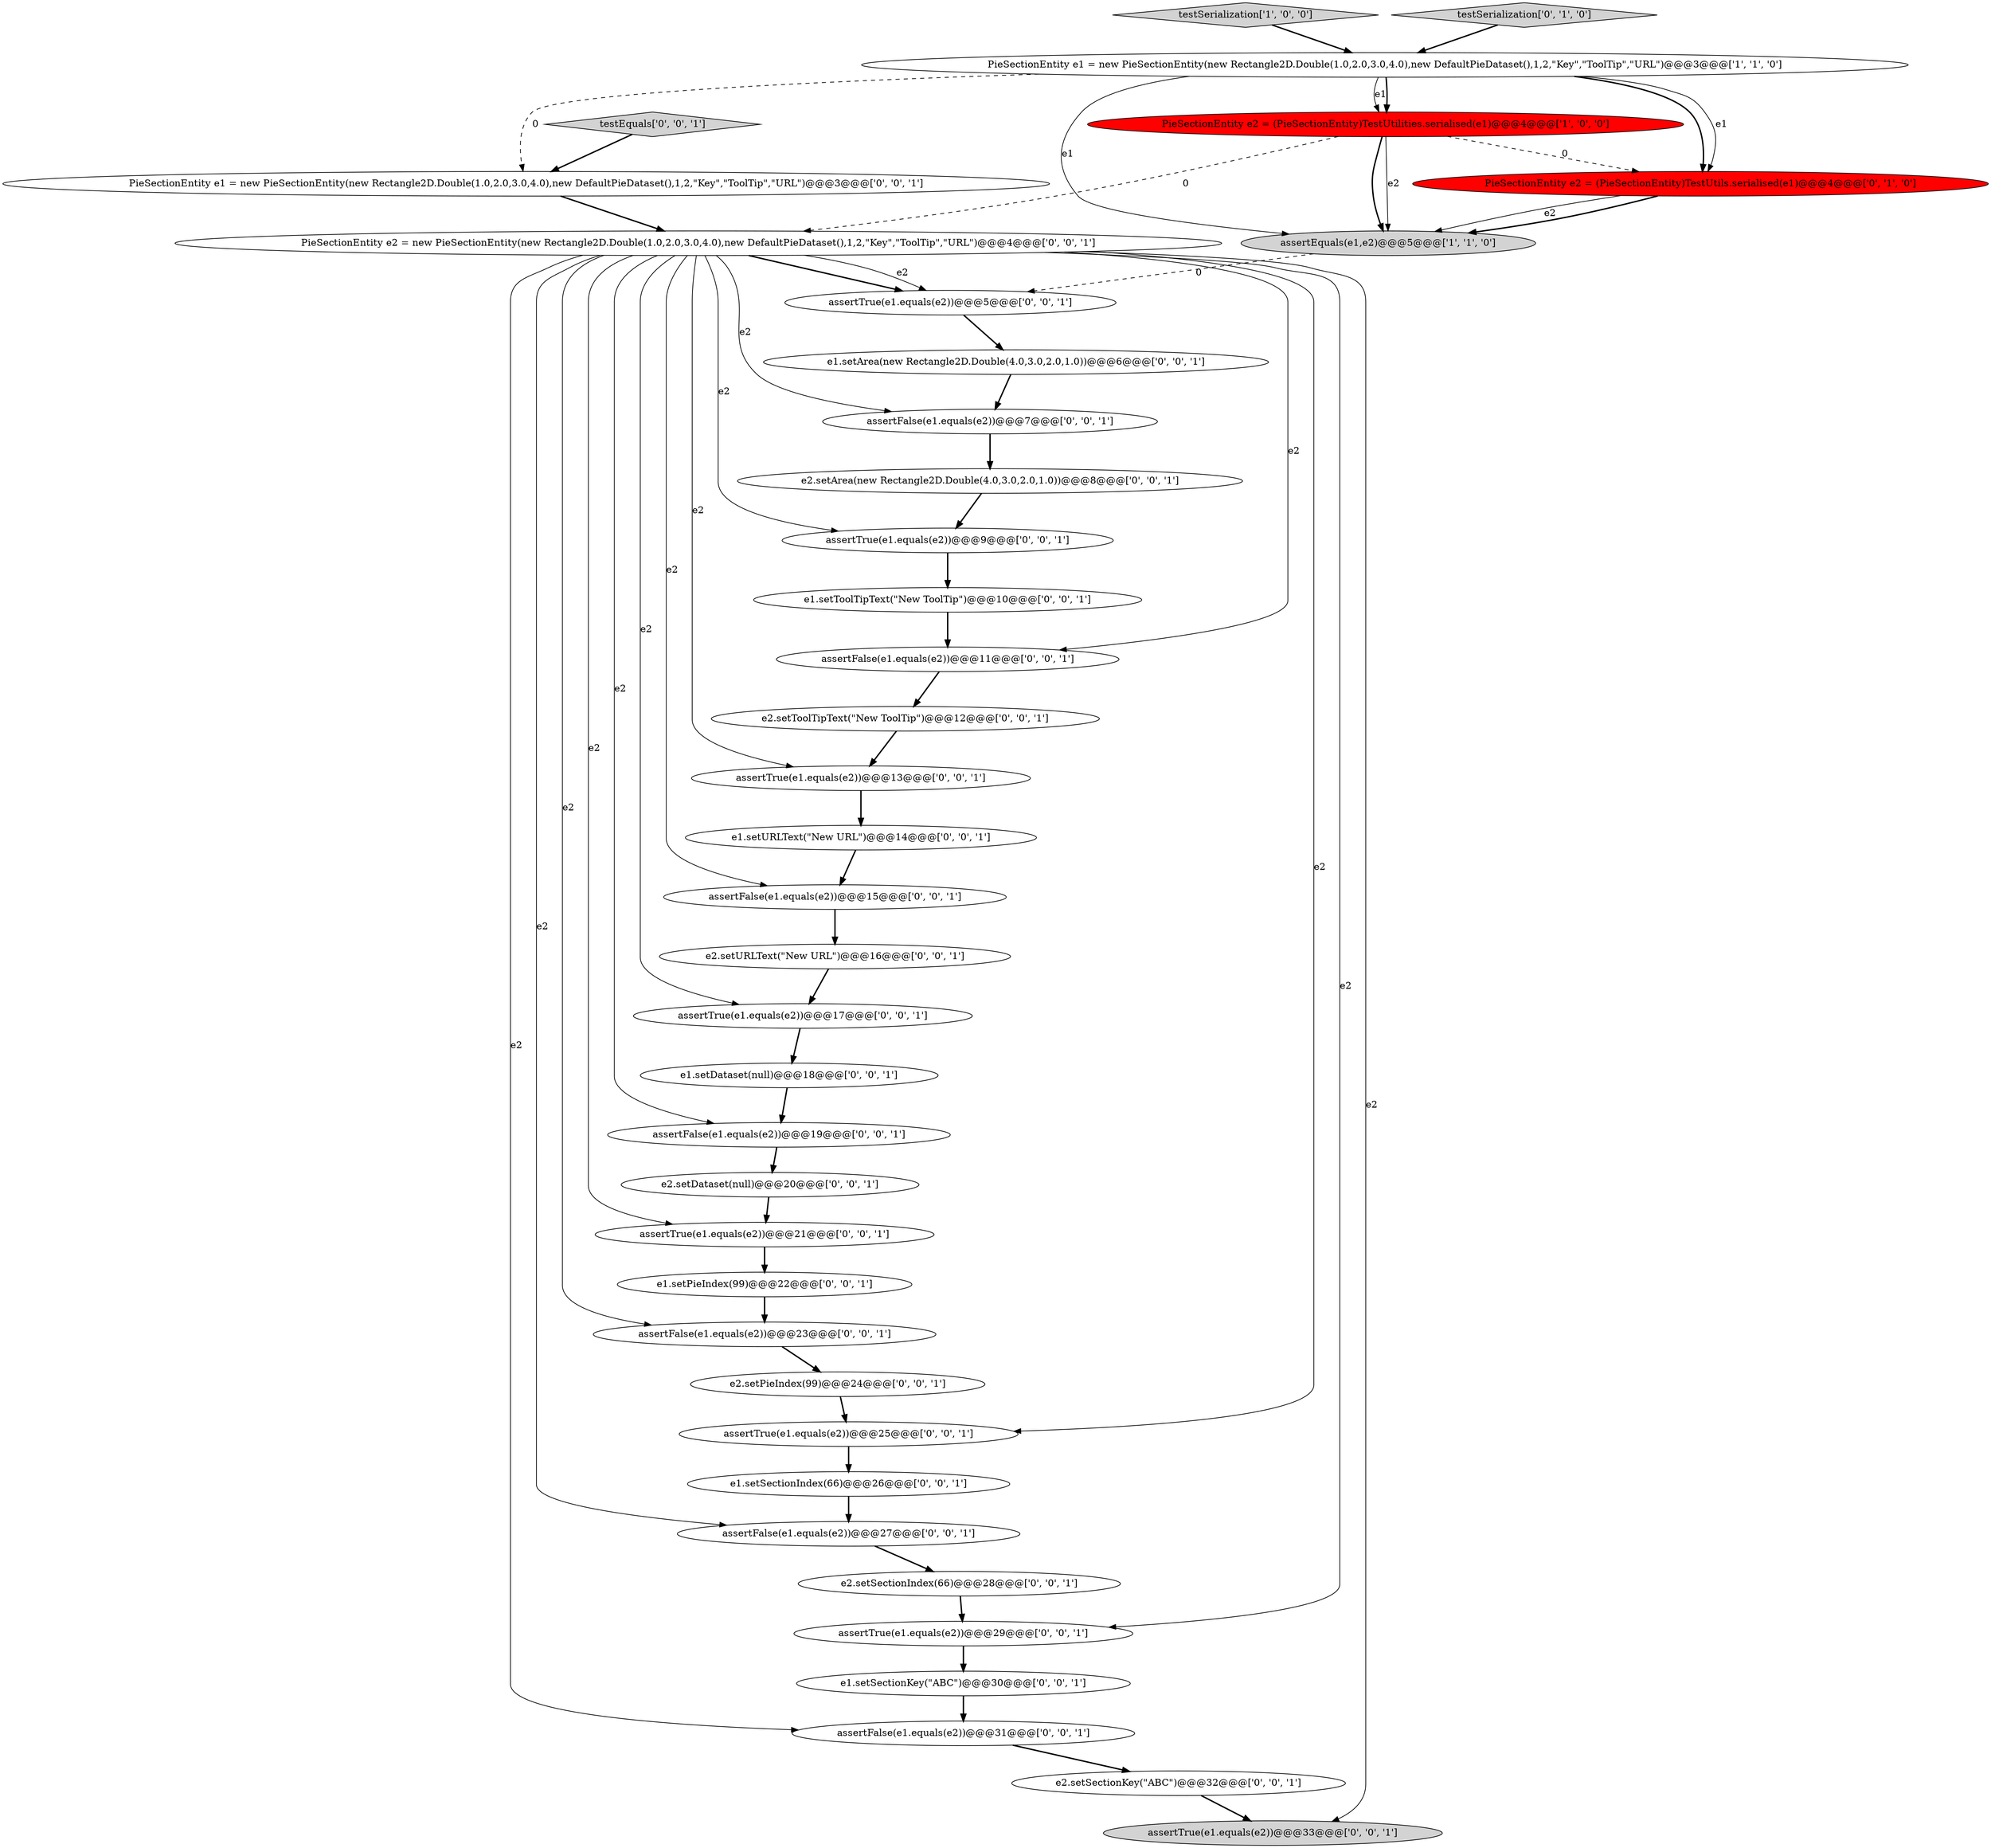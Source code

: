 digraph {
19 [style = filled, label = "assertTrue(e1.equals(e2))@@@5@@@['0', '0', '1']", fillcolor = white, shape = ellipse image = "AAA0AAABBB3BBB"];
29 [style = filled, label = "e2.setDataset(null)@@@20@@@['0', '0', '1']", fillcolor = white, shape = ellipse image = "AAA0AAABBB3BBB"];
12 [style = filled, label = "e1.setDataset(null)@@@18@@@['0', '0', '1']", fillcolor = white, shape = ellipse image = "AAA0AAABBB3BBB"];
6 [style = filled, label = "assertTrue(e1.equals(e2))@@@33@@@['0', '0', '1']", fillcolor = lightgray, shape = ellipse image = "AAA0AAABBB3BBB"];
2 [style = filled, label = "testSerialization['1', '0', '0']", fillcolor = lightgray, shape = diamond image = "AAA0AAABBB1BBB"];
13 [style = filled, label = "assertTrue(e1.equals(e2))@@@29@@@['0', '0', '1']", fillcolor = white, shape = ellipse image = "AAA0AAABBB3BBB"];
24 [style = filled, label = "e2.setURLText(\"New URL\")@@@16@@@['0', '0', '1']", fillcolor = white, shape = ellipse image = "AAA0AAABBB3BBB"];
32 [style = filled, label = "e1.setToolTipText(\"New ToolTip\")@@@10@@@['0', '0', '1']", fillcolor = white, shape = ellipse image = "AAA0AAABBB3BBB"];
5 [style = filled, label = "testSerialization['0', '1', '0']", fillcolor = lightgray, shape = diamond image = "AAA0AAABBB2BBB"];
9 [style = filled, label = "e2.setArea(new Rectangle2D.Double(4.0,3.0,2.0,1.0))@@@8@@@['0', '0', '1']", fillcolor = white, shape = ellipse image = "AAA0AAABBB3BBB"];
16 [style = filled, label = "assertFalse(e1.equals(e2))@@@19@@@['0', '0', '1']", fillcolor = white, shape = ellipse image = "AAA0AAABBB3BBB"];
37 [style = filled, label = "PieSectionEntity e2 = new PieSectionEntity(new Rectangle2D.Double(1.0,2.0,3.0,4.0),new DefaultPieDataset(),1,2,\"Key\",\"ToolTip\",\"URL\")@@@4@@@['0', '0', '1']", fillcolor = white, shape = ellipse image = "AAA0AAABBB3BBB"];
30 [style = filled, label = "e2.setSectionIndex(66)@@@28@@@['0', '0', '1']", fillcolor = white, shape = ellipse image = "AAA0AAABBB3BBB"];
0 [style = filled, label = "PieSectionEntity e2 = (PieSectionEntity)TestUtilities.serialised(e1)@@@4@@@['1', '0', '0']", fillcolor = red, shape = ellipse image = "AAA1AAABBB1BBB"];
35 [style = filled, label = "assertFalse(e1.equals(e2))@@@15@@@['0', '0', '1']", fillcolor = white, shape = ellipse image = "AAA0AAABBB3BBB"];
11 [style = filled, label = "assertTrue(e1.equals(e2))@@@17@@@['0', '0', '1']", fillcolor = white, shape = ellipse image = "AAA0AAABBB3BBB"];
26 [style = filled, label = "e2.setPieIndex(99)@@@24@@@['0', '0', '1']", fillcolor = white, shape = ellipse image = "AAA0AAABBB3BBB"];
8 [style = filled, label = "assertTrue(e1.equals(e2))@@@9@@@['0', '0', '1']", fillcolor = white, shape = ellipse image = "AAA0AAABBB3BBB"];
18 [style = filled, label = "e1.setPieIndex(99)@@@22@@@['0', '0', '1']", fillcolor = white, shape = ellipse image = "AAA0AAABBB3BBB"];
20 [style = filled, label = "assertTrue(e1.equals(e2))@@@13@@@['0', '0', '1']", fillcolor = white, shape = ellipse image = "AAA0AAABBB3BBB"];
36 [style = filled, label = "testEquals['0', '0', '1']", fillcolor = lightgray, shape = diamond image = "AAA0AAABBB3BBB"];
25 [style = filled, label = "e1.setSectionIndex(66)@@@26@@@['0', '0', '1']", fillcolor = white, shape = ellipse image = "AAA0AAABBB3BBB"];
31 [style = filled, label = "e2.setToolTipText(\"New ToolTip\")@@@12@@@['0', '0', '1']", fillcolor = white, shape = ellipse image = "AAA0AAABBB3BBB"];
28 [style = filled, label = "assertFalse(e1.equals(e2))@@@31@@@['0', '0', '1']", fillcolor = white, shape = ellipse image = "AAA0AAABBB3BBB"];
27 [style = filled, label = "assertTrue(e1.equals(e2))@@@21@@@['0', '0', '1']", fillcolor = white, shape = ellipse image = "AAA0AAABBB3BBB"];
23 [style = filled, label = "e2.setSectionKey(\"ABC\")@@@32@@@['0', '0', '1']", fillcolor = white, shape = ellipse image = "AAA0AAABBB3BBB"];
10 [style = filled, label = "e1.setURLText(\"New URL\")@@@14@@@['0', '0', '1']", fillcolor = white, shape = ellipse image = "AAA0AAABBB3BBB"];
17 [style = filled, label = "assertTrue(e1.equals(e2))@@@25@@@['0', '0', '1']", fillcolor = white, shape = ellipse image = "AAA0AAABBB3BBB"];
34 [style = filled, label = "assertFalse(e1.equals(e2))@@@27@@@['0', '0', '1']", fillcolor = white, shape = ellipse image = "AAA0AAABBB3BBB"];
15 [style = filled, label = "e1.setArea(new Rectangle2D.Double(4.0,3.0,2.0,1.0))@@@6@@@['0', '0', '1']", fillcolor = white, shape = ellipse image = "AAA0AAABBB3BBB"];
4 [style = filled, label = "PieSectionEntity e2 = (PieSectionEntity)TestUtils.serialised(e1)@@@4@@@['0', '1', '0']", fillcolor = red, shape = ellipse image = "AAA1AAABBB2BBB"];
21 [style = filled, label = "assertFalse(e1.equals(e2))@@@23@@@['0', '0', '1']", fillcolor = white, shape = ellipse image = "AAA0AAABBB3BBB"];
3 [style = filled, label = "assertEquals(e1,e2)@@@5@@@['1', '1', '0']", fillcolor = lightgray, shape = ellipse image = "AAA0AAABBB1BBB"];
1 [style = filled, label = "PieSectionEntity e1 = new PieSectionEntity(new Rectangle2D.Double(1.0,2.0,3.0,4.0),new DefaultPieDataset(),1,2,\"Key\",\"ToolTip\",\"URL\")@@@3@@@['1', '1', '0']", fillcolor = white, shape = ellipse image = "AAA0AAABBB1BBB"];
22 [style = filled, label = "PieSectionEntity e1 = new PieSectionEntity(new Rectangle2D.Double(1.0,2.0,3.0,4.0),new DefaultPieDataset(),1,2,\"Key\",\"ToolTip\",\"URL\")@@@3@@@['0', '0', '1']", fillcolor = white, shape = ellipse image = "AAA0AAABBB3BBB"];
14 [style = filled, label = "e1.setSectionKey(\"ABC\")@@@30@@@['0', '0', '1']", fillcolor = white, shape = ellipse image = "AAA0AAABBB3BBB"];
7 [style = filled, label = "assertFalse(e1.equals(e2))@@@7@@@['0', '0', '1']", fillcolor = white, shape = ellipse image = "AAA0AAABBB3BBB"];
33 [style = filled, label = "assertFalse(e1.equals(e2))@@@11@@@['0', '0', '1']", fillcolor = white, shape = ellipse image = "AAA0AAABBB3BBB"];
0->3 [style = bold, label=""];
17->25 [style = bold, label=""];
4->3 [style = bold, label=""];
27->18 [style = bold, label=""];
1->4 [style = bold, label=""];
30->13 [style = bold, label=""];
0->37 [style = dashed, label="0"];
15->7 [style = bold, label=""];
8->32 [style = bold, label=""];
26->17 [style = bold, label=""];
25->34 [style = bold, label=""];
22->37 [style = bold, label=""];
37->35 [style = solid, label="e2"];
37->19 [style = solid, label="e2"];
2->1 [style = bold, label=""];
16->29 [style = bold, label=""];
37->7 [style = solid, label="e2"];
10->35 [style = bold, label=""];
14->28 [style = bold, label=""];
11->12 [style = bold, label=""];
0->4 [style = dashed, label="0"];
1->0 [style = solid, label="e1"];
37->11 [style = solid, label="e2"];
1->0 [style = bold, label=""];
12->16 [style = bold, label=""];
37->21 [style = solid, label="e2"];
9->8 [style = bold, label=""];
34->30 [style = bold, label=""];
32->33 [style = bold, label=""];
37->8 [style = solid, label="e2"];
35->24 [style = bold, label=""];
1->22 [style = dashed, label="0"];
20->10 [style = bold, label=""];
3->19 [style = dashed, label="0"];
7->9 [style = bold, label=""];
37->28 [style = solid, label="e2"];
5->1 [style = bold, label=""];
37->20 [style = solid, label="e2"];
29->27 [style = bold, label=""];
21->26 [style = bold, label=""];
4->3 [style = solid, label="e2"];
37->6 [style = solid, label="e2"];
0->3 [style = solid, label="e2"];
28->23 [style = bold, label=""];
37->27 [style = solid, label="e2"];
24->11 [style = bold, label=""];
37->13 [style = solid, label="e2"];
23->6 [style = bold, label=""];
37->33 [style = solid, label="e2"];
37->34 [style = solid, label="e2"];
33->31 [style = bold, label=""];
1->4 [style = solid, label="e1"];
1->3 [style = solid, label="e1"];
37->19 [style = bold, label=""];
18->21 [style = bold, label=""];
37->17 [style = solid, label="e2"];
19->15 [style = bold, label=""];
31->20 [style = bold, label=""];
37->16 [style = solid, label="e2"];
13->14 [style = bold, label=""];
36->22 [style = bold, label=""];
}
